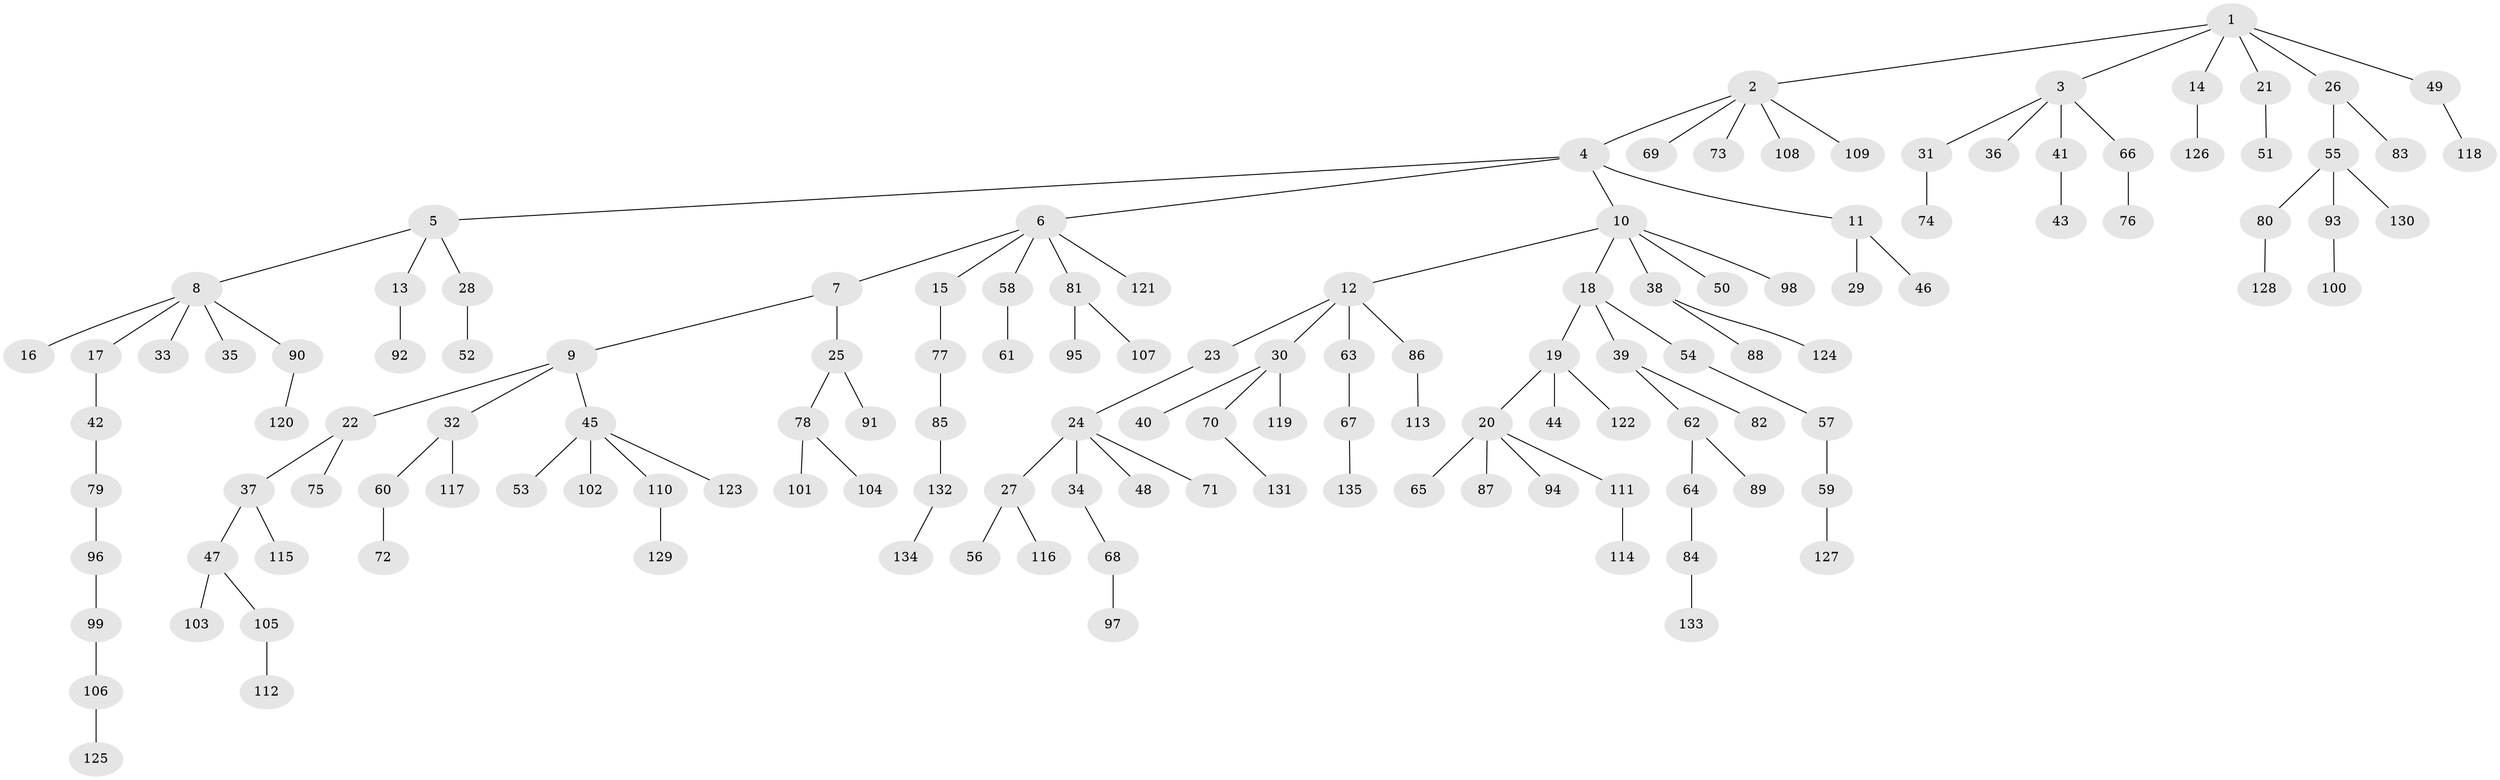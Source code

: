 // coarse degree distribution, {6: 0.014705882352941176, 2: 0.3235294117647059, 4: 0.07352941176470588, 5: 0.058823529411764705, 1: 0.47058823529411764, 3: 0.058823529411764705}
// Generated by graph-tools (version 1.1) at 2025/51/03/04/25 22:51:58]
// undirected, 135 vertices, 134 edges
graph export_dot {
  node [color=gray90,style=filled];
  1;
  2;
  3;
  4;
  5;
  6;
  7;
  8;
  9;
  10;
  11;
  12;
  13;
  14;
  15;
  16;
  17;
  18;
  19;
  20;
  21;
  22;
  23;
  24;
  25;
  26;
  27;
  28;
  29;
  30;
  31;
  32;
  33;
  34;
  35;
  36;
  37;
  38;
  39;
  40;
  41;
  42;
  43;
  44;
  45;
  46;
  47;
  48;
  49;
  50;
  51;
  52;
  53;
  54;
  55;
  56;
  57;
  58;
  59;
  60;
  61;
  62;
  63;
  64;
  65;
  66;
  67;
  68;
  69;
  70;
  71;
  72;
  73;
  74;
  75;
  76;
  77;
  78;
  79;
  80;
  81;
  82;
  83;
  84;
  85;
  86;
  87;
  88;
  89;
  90;
  91;
  92;
  93;
  94;
  95;
  96;
  97;
  98;
  99;
  100;
  101;
  102;
  103;
  104;
  105;
  106;
  107;
  108;
  109;
  110;
  111;
  112;
  113;
  114;
  115;
  116;
  117;
  118;
  119;
  120;
  121;
  122;
  123;
  124;
  125;
  126;
  127;
  128;
  129;
  130;
  131;
  132;
  133;
  134;
  135;
  1 -- 2;
  1 -- 3;
  1 -- 14;
  1 -- 21;
  1 -- 26;
  1 -- 49;
  2 -- 4;
  2 -- 69;
  2 -- 73;
  2 -- 108;
  2 -- 109;
  3 -- 31;
  3 -- 36;
  3 -- 41;
  3 -- 66;
  4 -- 5;
  4 -- 6;
  4 -- 10;
  4 -- 11;
  5 -- 8;
  5 -- 13;
  5 -- 28;
  6 -- 7;
  6 -- 15;
  6 -- 58;
  6 -- 81;
  6 -- 121;
  7 -- 9;
  7 -- 25;
  8 -- 16;
  8 -- 17;
  8 -- 33;
  8 -- 35;
  8 -- 90;
  9 -- 22;
  9 -- 32;
  9 -- 45;
  10 -- 12;
  10 -- 18;
  10 -- 38;
  10 -- 50;
  10 -- 98;
  11 -- 29;
  11 -- 46;
  12 -- 23;
  12 -- 30;
  12 -- 63;
  12 -- 86;
  13 -- 92;
  14 -- 126;
  15 -- 77;
  17 -- 42;
  18 -- 19;
  18 -- 39;
  18 -- 54;
  19 -- 20;
  19 -- 44;
  19 -- 122;
  20 -- 65;
  20 -- 87;
  20 -- 94;
  20 -- 111;
  21 -- 51;
  22 -- 37;
  22 -- 75;
  23 -- 24;
  24 -- 27;
  24 -- 34;
  24 -- 48;
  24 -- 71;
  25 -- 78;
  25 -- 91;
  26 -- 55;
  26 -- 83;
  27 -- 56;
  27 -- 116;
  28 -- 52;
  30 -- 40;
  30 -- 70;
  30 -- 119;
  31 -- 74;
  32 -- 60;
  32 -- 117;
  34 -- 68;
  37 -- 47;
  37 -- 115;
  38 -- 88;
  38 -- 124;
  39 -- 62;
  39 -- 82;
  41 -- 43;
  42 -- 79;
  45 -- 53;
  45 -- 102;
  45 -- 110;
  45 -- 123;
  47 -- 103;
  47 -- 105;
  49 -- 118;
  54 -- 57;
  55 -- 80;
  55 -- 93;
  55 -- 130;
  57 -- 59;
  58 -- 61;
  59 -- 127;
  60 -- 72;
  62 -- 64;
  62 -- 89;
  63 -- 67;
  64 -- 84;
  66 -- 76;
  67 -- 135;
  68 -- 97;
  70 -- 131;
  77 -- 85;
  78 -- 101;
  78 -- 104;
  79 -- 96;
  80 -- 128;
  81 -- 95;
  81 -- 107;
  84 -- 133;
  85 -- 132;
  86 -- 113;
  90 -- 120;
  93 -- 100;
  96 -- 99;
  99 -- 106;
  105 -- 112;
  106 -- 125;
  110 -- 129;
  111 -- 114;
  132 -- 134;
}
